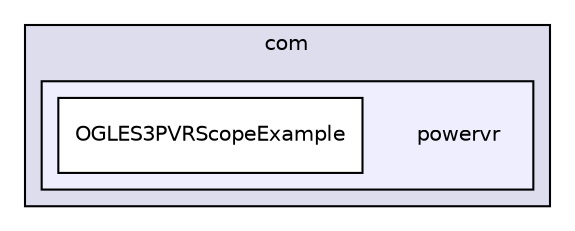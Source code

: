 digraph "PVR/SDK_3.4/Examples/Advanced/PVRScopeExample/OGLES3/BuildDeveloper/Android/src/com/powervr" {
  compound=true
  node [ fontsize="10", fontname="Helvetica"];
  edge [ labelfontsize="10", labelfontname="Helvetica"];
  subgraph clusterdir_c11e0bf6bc4d4486bd7d5305426e8431 {
    graph [ bgcolor="#ddddee", pencolor="black", label="com" fontname="Helvetica", fontsize="10", URL="dir_c11e0bf6bc4d4486bd7d5305426e8431.html"]
  subgraph clusterdir_213559b5f3b0ba5b90d93b30a7627fb1 {
    graph [ bgcolor="#eeeeff", pencolor="black", label="" URL="dir_213559b5f3b0ba5b90d93b30a7627fb1.html"];
    dir_213559b5f3b0ba5b90d93b30a7627fb1 [shape=plaintext label="powervr"];
    dir_fe6c2f0926dcc68156c04204661f280b [shape=box label="OGLES3PVRScopeExample" color="black" fillcolor="white" style="filled" URL="dir_fe6c2f0926dcc68156c04204661f280b.html"];
  }
  }
}
